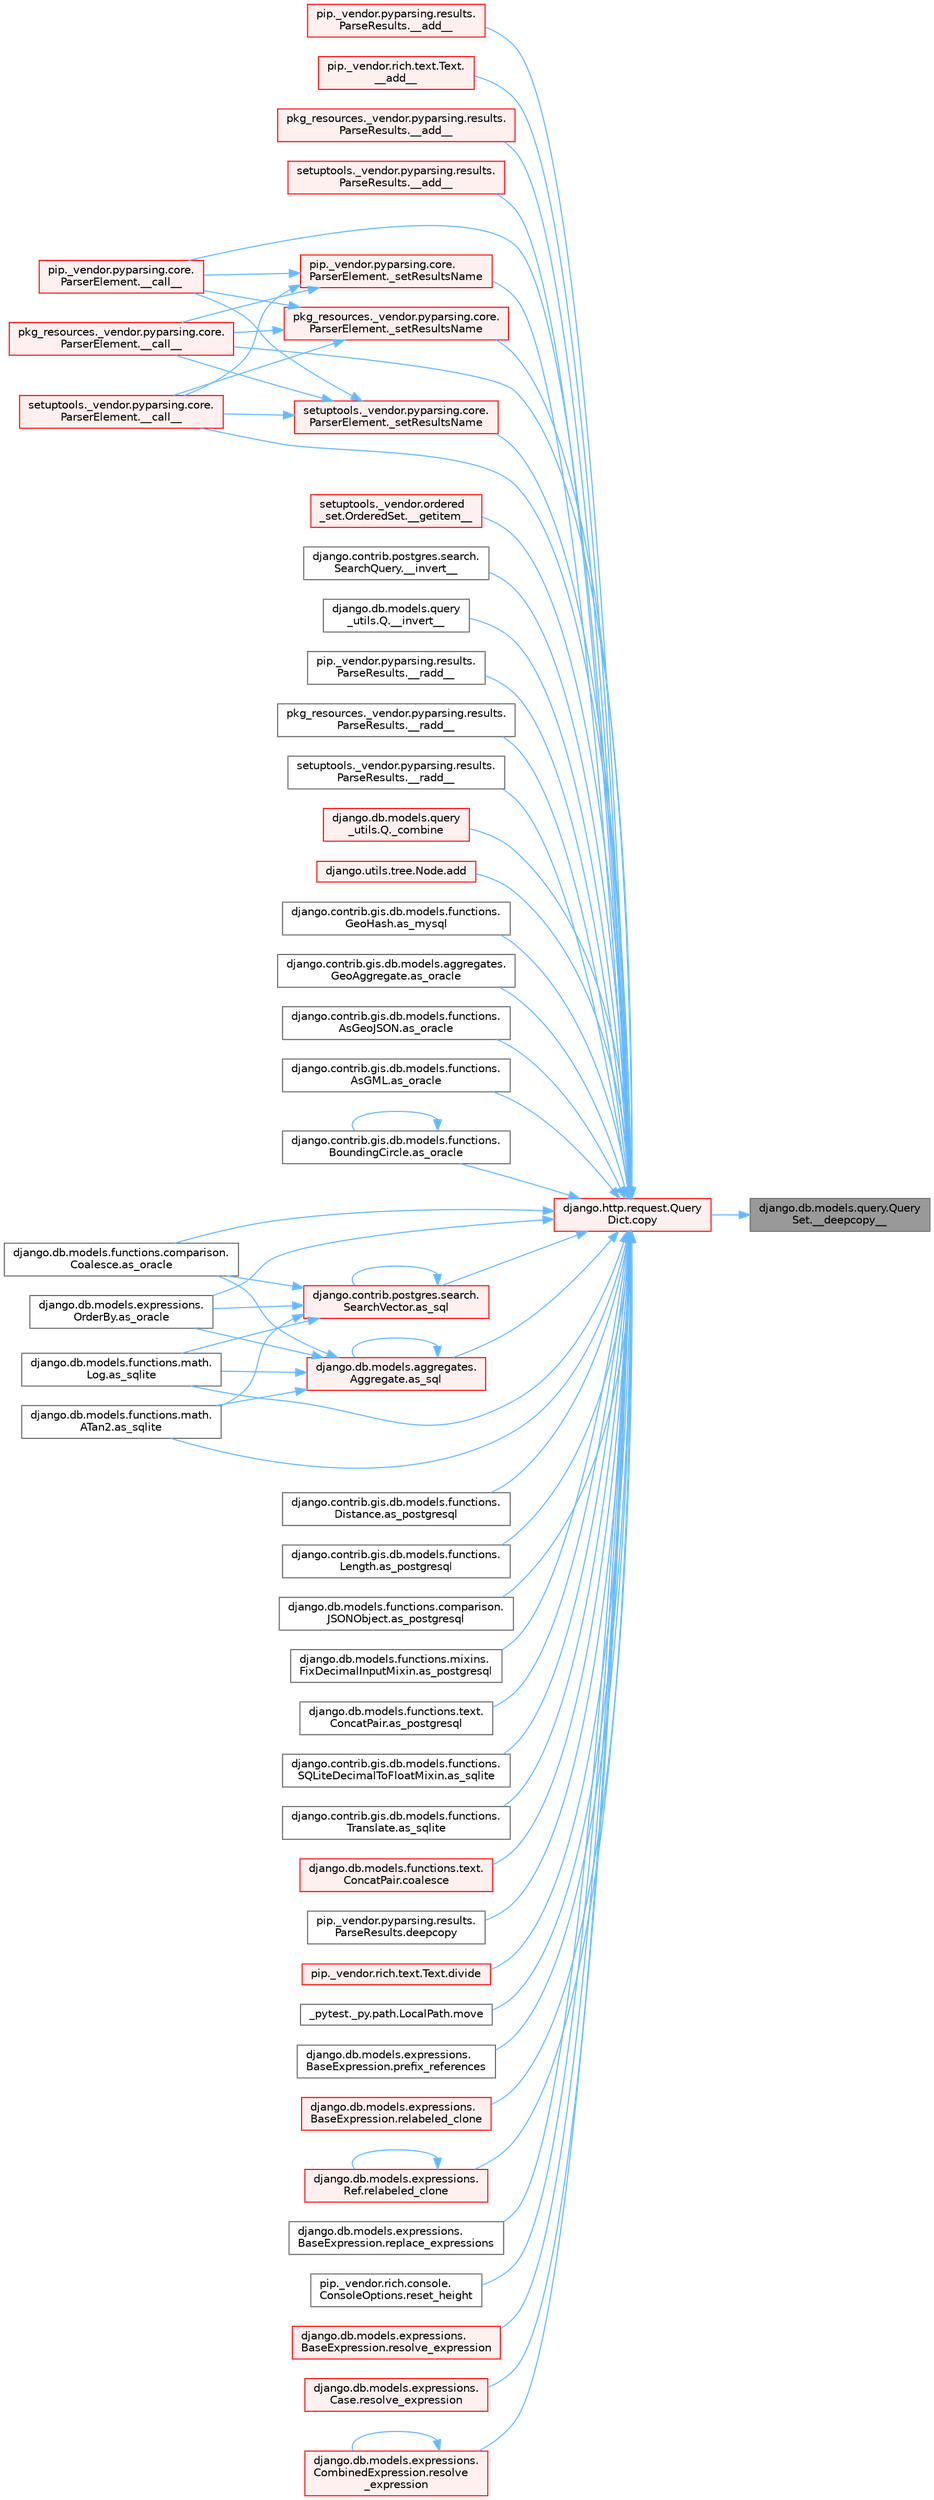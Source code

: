 digraph "django.db.models.query.QuerySet.__deepcopy__"
{
 // LATEX_PDF_SIZE
  bgcolor="transparent";
  edge [fontname=Helvetica,fontsize=10,labelfontname=Helvetica,labelfontsize=10];
  node [fontname=Helvetica,fontsize=10,shape=box,height=0.2,width=0.4];
  rankdir="RL";
  Node1 [id="Node000001",label="django.db.models.query.Query\lSet.__deepcopy__",height=0.2,width=0.4,color="gray40", fillcolor="grey60", style="filled", fontcolor="black",tooltip="PYTHON MAGIC METHODS #."];
  Node1 -> Node2 [id="edge1_Node000001_Node000002",dir="back",color="steelblue1",style="solid",tooltip=" "];
  Node2 [id="Node000002",label="django.http.request.Query\lDict.copy",height=0.2,width=0.4,color="red", fillcolor="#FFF0F0", style="filled",URL="$classdjango_1_1http_1_1request_1_1_query_dict.html#ada9e4956e62868c5587b9ffde7b358b5",tooltip=" "];
  Node2 -> Node3 [id="edge2_Node000002_Node000003",dir="back",color="steelblue1",style="solid",tooltip=" "];
  Node3 [id="Node000003",label="pip._vendor.pyparsing.results.\lParseResults.__add__",height=0.2,width=0.4,color="red", fillcolor="#FFF0F0", style="filled",URL="$classpip_1_1__vendor_1_1pyparsing_1_1results_1_1_parse_results.html#a3d042ec44a5277aec415d0527b3aa0f2",tooltip=" "];
  Node2 -> Node5 [id="edge3_Node000002_Node000005",dir="back",color="steelblue1",style="solid",tooltip=" "];
  Node5 [id="Node000005",label="pip._vendor.rich.text.Text.\l__add__",height=0.2,width=0.4,color="red", fillcolor="#FFF0F0", style="filled",URL="$classpip_1_1__vendor_1_1rich_1_1text_1_1_text.html#a53ddbcca645bcd523cc7875ede6a2691",tooltip=" "];
  Node2 -> Node6 [id="edge4_Node000002_Node000006",dir="back",color="steelblue1",style="solid",tooltip=" "];
  Node6 [id="Node000006",label="pkg_resources._vendor.pyparsing.results.\lParseResults.__add__",height=0.2,width=0.4,color="red", fillcolor="#FFF0F0", style="filled",URL="$classpkg__resources_1_1__vendor_1_1pyparsing_1_1results_1_1_parse_results.html#aac08c0df1060499bad944971ca3442b9",tooltip=" "];
  Node2 -> Node7 [id="edge5_Node000002_Node000007",dir="back",color="steelblue1",style="solid",tooltip=" "];
  Node7 [id="Node000007",label="setuptools._vendor.pyparsing.results.\lParseResults.__add__",height=0.2,width=0.4,color="red", fillcolor="#FFF0F0", style="filled",URL="$classsetuptools_1_1__vendor_1_1pyparsing_1_1results_1_1_parse_results.html#afddc4e6ba70870fb80a50fb1f12f43e3",tooltip=" "];
  Node2 -> Node8 [id="edge6_Node000002_Node000008",dir="back",color="steelblue1",style="solid",tooltip=" "];
  Node8 [id="Node000008",label="pip._vendor.pyparsing.core.\lParserElement.__call__",height=0.2,width=0.4,color="red", fillcolor="#FFF0F0", style="filled",URL="$classpip_1_1__vendor_1_1pyparsing_1_1core_1_1_parser_element.html#a2f5f22bc974026e007e59ad948002d7d",tooltip=" "];
  Node2 -> Node11 [id="edge7_Node000002_Node000011",dir="back",color="steelblue1",style="solid",tooltip=" "];
  Node11 [id="Node000011",label="pkg_resources._vendor.pyparsing.core.\lParserElement.__call__",height=0.2,width=0.4,color="red", fillcolor="#FFF0F0", style="filled",URL="$classpkg__resources_1_1__vendor_1_1pyparsing_1_1core_1_1_parser_element.html#afcbb17119d97bfa6d626db404fc46c5d",tooltip=" "];
  Node2 -> Node12 [id="edge8_Node000002_Node000012",dir="back",color="steelblue1",style="solid",tooltip=" "];
  Node12 [id="Node000012",label="setuptools._vendor.pyparsing.core.\lParserElement.__call__",height=0.2,width=0.4,color="red", fillcolor="#FFF0F0", style="filled",URL="$classsetuptools_1_1__vendor_1_1pyparsing_1_1core_1_1_parser_element.html#a28d20326a3f54e2777adc97073328291",tooltip=" "];
  Node2 -> Node13 [id="edge9_Node000002_Node000013",dir="back",color="steelblue1",style="solid",tooltip=" "];
  Node13 [id="Node000013",label="setuptools._vendor.ordered\l_set.OrderedSet.__getitem__",height=0.2,width=0.4,color="red", fillcolor="#FFF0F0", style="filled",URL="$classsetuptools_1_1__vendor_1_1ordered__set_1_1_ordered_set.html#aaa8657c0e85788ac2555cc46176b060c",tooltip=" "];
  Node2 -> Node139 [id="edge10_Node000002_Node000139",dir="back",color="steelblue1",style="solid",tooltip=" "];
  Node139 [id="Node000139",label="django.contrib.postgres.search.\lSearchQuery.__invert__",height=0.2,width=0.4,color="grey40", fillcolor="white", style="filled",URL="$classdjango_1_1contrib_1_1postgres_1_1search_1_1_search_query.html#ac6a7b74e22559ee2d0e348855bb3d42f",tooltip=" "];
  Node2 -> Node140 [id="edge11_Node000002_Node000140",dir="back",color="steelblue1",style="solid",tooltip=" "];
  Node140 [id="Node000140",label="django.db.models.query\l_utils.Q.__invert__",height=0.2,width=0.4,color="grey40", fillcolor="white", style="filled",URL="$classdjango_1_1db_1_1models_1_1query__utils_1_1_q.html#aaeda3970880cceb191cb640593f80bdf",tooltip=" "];
  Node2 -> Node141 [id="edge12_Node000002_Node000141",dir="back",color="steelblue1",style="solid",tooltip=" "];
  Node141 [id="Node000141",label="pip._vendor.pyparsing.results.\lParseResults.__radd__",height=0.2,width=0.4,color="grey40", fillcolor="white", style="filled",URL="$classpip_1_1__vendor_1_1pyparsing_1_1results_1_1_parse_results.html#afe7d2f27df6497e29cb2cfcd08d8dd40",tooltip=" "];
  Node2 -> Node142 [id="edge13_Node000002_Node000142",dir="back",color="steelblue1",style="solid",tooltip=" "];
  Node142 [id="Node000142",label="pkg_resources._vendor.pyparsing.results.\lParseResults.__radd__",height=0.2,width=0.4,color="grey40", fillcolor="white", style="filled",URL="$classpkg__resources_1_1__vendor_1_1pyparsing_1_1results_1_1_parse_results.html#a7a988886fbf5c1a9187986384e4df86a",tooltip=" "];
  Node2 -> Node143 [id="edge14_Node000002_Node000143",dir="back",color="steelblue1",style="solid",tooltip=" "];
  Node143 [id="Node000143",label="setuptools._vendor.pyparsing.results.\lParseResults.__radd__",height=0.2,width=0.4,color="grey40", fillcolor="white", style="filled",URL="$classsetuptools_1_1__vendor_1_1pyparsing_1_1results_1_1_parse_results.html#ae4ccddd5f7c4b56e755d4742bc029335",tooltip=" "];
  Node2 -> Node144 [id="edge15_Node000002_Node000144",dir="back",color="steelblue1",style="solid",tooltip=" "];
  Node144 [id="Node000144",label="django.db.models.query\l_utils.Q._combine",height=0.2,width=0.4,color="red", fillcolor="#FFF0F0", style="filled",URL="$classdjango_1_1db_1_1models_1_1query__utils_1_1_q.html#ade621b98231b73615e1aa3a726560c55",tooltip=" "];
  Node2 -> Node157 [id="edge16_Node000002_Node000157",dir="back",color="steelblue1",style="solid",tooltip=" "];
  Node157 [id="Node000157",label="pip._vendor.pyparsing.core.\lParserElement._setResultsName",height=0.2,width=0.4,color="red", fillcolor="#FFF0F0", style="filled",URL="$classpip_1_1__vendor_1_1pyparsing_1_1core_1_1_parser_element.html#a4682554ec6560cf3d1060cba60212b54",tooltip=" "];
  Node157 -> Node8 [id="edge17_Node000157_Node000008",dir="back",color="steelblue1",style="solid",tooltip=" "];
  Node157 -> Node11 [id="edge18_Node000157_Node000011",dir="back",color="steelblue1",style="solid",tooltip=" "];
  Node157 -> Node12 [id="edge19_Node000157_Node000012",dir="back",color="steelblue1",style="solid",tooltip=" "];
  Node2 -> Node161 [id="edge20_Node000002_Node000161",dir="back",color="steelblue1",style="solid",tooltip=" "];
  Node161 [id="Node000161",label="pkg_resources._vendor.pyparsing.core.\lParserElement._setResultsName",height=0.2,width=0.4,color="red", fillcolor="#FFF0F0", style="filled",URL="$classpkg__resources_1_1__vendor_1_1pyparsing_1_1core_1_1_parser_element.html#a84c9abb71474719f0beed3a171d4d031",tooltip=" "];
  Node161 -> Node8 [id="edge21_Node000161_Node000008",dir="back",color="steelblue1",style="solid",tooltip=" "];
  Node161 -> Node11 [id="edge22_Node000161_Node000011",dir="back",color="steelblue1",style="solid",tooltip=" "];
  Node161 -> Node12 [id="edge23_Node000161_Node000012",dir="back",color="steelblue1",style="solid",tooltip=" "];
  Node2 -> Node162 [id="edge24_Node000002_Node000162",dir="back",color="steelblue1",style="solid",tooltip=" "];
  Node162 [id="Node000162",label="setuptools._vendor.pyparsing.core.\lParserElement._setResultsName",height=0.2,width=0.4,color="red", fillcolor="#FFF0F0", style="filled",URL="$classsetuptools_1_1__vendor_1_1pyparsing_1_1core_1_1_parser_element.html#ad1c3dd5ac98b4103f6c2a679005e141b",tooltip=" "];
  Node162 -> Node8 [id="edge25_Node000162_Node000008",dir="back",color="steelblue1",style="solid",tooltip=" "];
  Node162 -> Node11 [id="edge26_Node000162_Node000011",dir="back",color="steelblue1",style="solid",tooltip=" "];
  Node162 -> Node12 [id="edge27_Node000162_Node000012",dir="back",color="steelblue1",style="solid",tooltip=" "];
  Node2 -> Node163 [id="edge28_Node000002_Node000163",dir="back",color="steelblue1",style="solid",tooltip=" "];
  Node163 [id="Node000163",label="django.utils.tree.Node.add",height=0.2,width=0.4,color="red", fillcolor="#FFF0F0", style="filled",URL="$classdjango_1_1utils_1_1tree_1_1_node.html#a2c883d105b5c9cfd32bff72c7469f18c",tooltip=" "];
  Node2 -> Node484 [id="edge29_Node000002_Node000484",dir="back",color="steelblue1",style="solid",tooltip=" "];
  Node484 [id="Node000484",label="django.contrib.gis.db.models.functions.\lGeoHash.as_mysql",height=0.2,width=0.4,color="grey40", fillcolor="white", style="filled",URL="$classdjango_1_1contrib_1_1gis_1_1db_1_1models_1_1functions_1_1_geo_hash.html#a68a859b5c99e8450f6a4df79ef08fd89",tooltip=" "];
  Node2 -> Node485 [id="edge30_Node000002_Node000485",dir="back",color="steelblue1",style="solid",tooltip=" "];
  Node485 [id="Node000485",label="django.contrib.gis.db.models.aggregates.\lGeoAggregate.as_oracle",height=0.2,width=0.4,color="grey40", fillcolor="white", style="filled",URL="$classdjango_1_1contrib_1_1gis_1_1db_1_1models_1_1aggregates_1_1_geo_aggregate.html#a537ce307d50a80a372c22e07a9f25fa6",tooltip=" "];
  Node2 -> Node486 [id="edge31_Node000002_Node000486",dir="back",color="steelblue1",style="solid",tooltip=" "];
  Node486 [id="Node000486",label="django.contrib.gis.db.models.functions.\lAsGeoJSON.as_oracle",height=0.2,width=0.4,color="grey40", fillcolor="white", style="filled",URL="$classdjango_1_1contrib_1_1gis_1_1db_1_1models_1_1functions_1_1_as_geo_j_s_o_n.html#ae6e5acc7a92749f69dc7b18a973ffaae",tooltip=" "];
  Node2 -> Node487 [id="edge32_Node000002_Node000487",dir="back",color="steelblue1",style="solid",tooltip=" "];
  Node487 [id="Node000487",label="django.contrib.gis.db.models.functions.\lAsGML.as_oracle",height=0.2,width=0.4,color="grey40", fillcolor="white", style="filled",URL="$classdjango_1_1contrib_1_1gis_1_1db_1_1models_1_1functions_1_1_as_g_m_l.html#a0a70238d2ad8f058ef86dbfc6e8f3566",tooltip=" "];
  Node2 -> Node488 [id="edge33_Node000002_Node000488",dir="back",color="steelblue1",style="solid",tooltip=" "];
  Node488 [id="Node000488",label="django.contrib.gis.db.models.functions.\lBoundingCircle.as_oracle",height=0.2,width=0.4,color="grey40", fillcolor="white", style="filled",URL="$classdjango_1_1contrib_1_1gis_1_1db_1_1models_1_1functions_1_1_bounding_circle.html#a63203e27009441455a424b3a41593cd6",tooltip=" "];
  Node488 -> Node488 [id="edge34_Node000488_Node000488",dir="back",color="steelblue1",style="solid",tooltip=" "];
  Node2 -> Node489 [id="edge35_Node000002_Node000489",dir="back",color="steelblue1",style="solid",tooltip=" "];
  Node489 [id="Node000489",label="django.db.models.expressions.\lOrderBy.as_oracle",height=0.2,width=0.4,color="grey40", fillcolor="white", style="filled",URL="$classdjango_1_1db_1_1models_1_1expressions_1_1_order_by.html#af9b6ede9b0df85d6bcf54f983b3a8f6a",tooltip=" "];
  Node2 -> Node490 [id="edge36_Node000002_Node000490",dir="back",color="steelblue1",style="solid",tooltip=" "];
  Node490 [id="Node000490",label="django.db.models.functions.comparison.\lCoalesce.as_oracle",height=0.2,width=0.4,color="grey40", fillcolor="white", style="filled",URL="$classdjango_1_1db_1_1models_1_1functions_1_1comparison_1_1_coalesce.html#a1bbeea180ef3ef4d8ba5d51d33d6ef85",tooltip=" "];
  Node2 -> Node491 [id="edge37_Node000002_Node000491",dir="back",color="steelblue1",style="solid",tooltip=" "];
  Node491 [id="Node000491",label="django.contrib.gis.db.models.functions.\lDistance.as_postgresql",height=0.2,width=0.4,color="grey40", fillcolor="white", style="filled",URL="$classdjango_1_1contrib_1_1gis_1_1db_1_1models_1_1functions_1_1_distance.html#aa3844ad184f636fc69dec6e4ec51bce5",tooltip=" "];
  Node2 -> Node492 [id="edge38_Node000002_Node000492",dir="back",color="steelblue1",style="solid",tooltip=" "];
  Node492 [id="Node000492",label="django.contrib.gis.db.models.functions.\lLength.as_postgresql",height=0.2,width=0.4,color="grey40", fillcolor="white", style="filled",URL="$classdjango_1_1contrib_1_1gis_1_1db_1_1models_1_1functions_1_1_length.html#a32b7fc6b989a562d19b2ef3ea8a4d5aa",tooltip=" "];
  Node2 -> Node493 [id="edge39_Node000002_Node000493",dir="back",color="steelblue1",style="solid",tooltip=" "];
  Node493 [id="Node000493",label="django.db.models.functions.comparison.\lJSONObject.as_postgresql",height=0.2,width=0.4,color="grey40", fillcolor="white", style="filled",URL="$classdjango_1_1db_1_1models_1_1functions_1_1comparison_1_1_j_s_o_n_object.html#a43063faf2ecdd6c9dd3b5cae48336fac",tooltip=" "];
  Node2 -> Node494 [id="edge40_Node000002_Node000494",dir="back",color="steelblue1",style="solid",tooltip=" "];
  Node494 [id="Node000494",label="django.db.models.functions.mixins.\lFixDecimalInputMixin.as_postgresql",height=0.2,width=0.4,color="grey40", fillcolor="white", style="filled",URL="$classdjango_1_1db_1_1models_1_1functions_1_1mixins_1_1_fix_decimal_input_mixin.html#a064b38a679e55776f87518bc24a2f4a0",tooltip=" "];
  Node2 -> Node495 [id="edge41_Node000002_Node000495",dir="back",color="steelblue1",style="solid",tooltip=" "];
  Node495 [id="Node000495",label="django.db.models.functions.text.\lConcatPair.as_postgresql",height=0.2,width=0.4,color="grey40", fillcolor="white", style="filled",URL="$classdjango_1_1db_1_1models_1_1functions_1_1text_1_1_concat_pair.html#a8880d9c18439ef9091fa52b5121689db",tooltip=" "];
  Node2 -> Node496 [id="edge42_Node000002_Node000496",dir="back",color="steelblue1",style="solid",tooltip=" "];
  Node496 [id="Node000496",label="django.contrib.postgres.search.\lSearchVector.as_sql",height=0.2,width=0.4,color="red", fillcolor="#FFF0F0", style="filled",URL="$classdjango_1_1contrib_1_1postgres_1_1search_1_1_search_vector.html#a05812851011102db0b0966e4853bb77a",tooltip=" "];
  Node496 -> Node489 [id="edge43_Node000496_Node000489",dir="back",color="steelblue1",style="solid",tooltip=" "];
  Node496 -> Node490 [id="edge44_Node000496_Node000490",dir="back",color="steelblue1",style="solid",tooltip=" "];
  Node496 -> Node496 [id="edge45_Node000496_Node000496",dir="back",color="steelblue1",style="solid",tooltip=" "];
  Node496 -> Node513 [id="edge46_Node000496_Node000513",dir="back",color="steelblue1",style="solid",tooltip=" "];
  Node513 [id="Node000513",label="django.db.models.functions.math.\lATan2.as_sqlite",height=0.2,width=0.4,color="grey40", fillcolor="white", style="filled",URL="$classdjango_1_1db_1_1models_1_1functions_1_1math_1_1_a_tan2.html#ac343d11000341dfc431de19f416ea4b6",tooltip=" "];
  Node496 -> Node514 [id="edge47_Node000496_Node000514",dir="back",color="steelblue1",style="solid",tooltip=" "];
  Node514 [id="Node000514",label="django.db.models.functions.math.\lLog.as_sqlite",height=0.2,width=0.4,color="grey40", fillcolor="white", style="filled",URL="$classdjango_1_1db_1_1models_1_1functions_1_1math_1_1_log.html#afcc146563033738d87dd1dc17d005111",tooltip=" "];
  Node2 -> Node523 [id="edge48_Node000002_Node000523",dir="back",color="steelblue1",style="solid",tooltip=" "];
  Node523 [id="Node000523",label="django.db.models.aggregates.\lAggregate.as_sql",height=0.2,width=0.4,color="red", fillcolor="#FFF0F0", style="filled",URL="$classdjango_1_1db_1_1models_1_1aggregates_1_1_aggregate.html#aeb213202f480fabf5956d513efab08d6",tooltip=" "];
  Node523 -> Node489 [id="edge49_Node000523_Node000489",dir="back",color="steelblue1",style="solid",tooltip=" "];
  Node523 -> Node490 [id="edge50_Node000523_Node000490",dir="back",color="steelblue1",style="solid",tooltip=" "];
  Node523 -> Node523 [id="edge51_Node000523_Node000523",dir="back",color="steelblue1",style="solid",tooltip=" "];
  Node523 -> Node513 [id="edge52_Node000523_Node000513",dir="back",color="steelblue1",style="solid",tooltip=" "];
  Node523 -> Node514 [id="edge53_Node000523_Node000514",dir="back",color="steelblue1",style="solid",tooltip=" "];
  Node2 -> Node524 [id="edge54_Node000002_Node000524",dir="back",color="steelblue1",style="solid",tooltip=" "];
  Node524 [id="Node000524",label="django.contrib.gis.db.models.functions.\lSQLiteDecimalToFloatMixin.as_sqlite",height=0.2,width=0.4,color="grey40", fillcolor="white", style="filled",URL="$classdjango_1_1contrib_1_1gis_1_1db_1_1models_1_1functions_1_1_s_q_lite_decimal_to_float_mixin.html#a81cb088d1d2ec14ec886090dc7a8d837",tooltip=" "];
  Node2 -> Node525 [id="edge55_Node000002_Node000525",dir="back",color="steelblue1",style="solid",tooltip=" "];
  Node525 [id="Node000525",label="django.contrib.gis.db.models.functions.\lTranslate.as_sqlite",height=0.2,width=0.4,color="grey40", fillcolor="white", style="filled",URL="$classdjango_1_1contrib_1_1gis_1_1db_1_1models_1_1functions_1_1_translate.html#affb203af954caae1005ba723fcb3e2a4",tooltip=" "];
  Node2 -> Node513 [id="edge56_Node000002_Node000513",dir="back",color="steelblue1",style="solid",tooltip=" "];
  Node2 -> Node514 [id="edge57_Node000002_Node000514",dir="back",color="steelblue1",style="solid",tooltip=" "];
  Node2 -> Node526 [id="edge58_Node000002_Node000526",dir="back",color="steelblue1",style="solid",tooltip=" "];
  Node526 [id="Node000526",label="django.db.models.functions.text.\lConcatPair.coalesce",height=0.2,width=0.4,color="red", fillcolor="#FFF0F0", style="filled",URL="$classdjango_1_1db_1_1models_1_1functions_1_1text_1_1_concat_pair.html#a0db21e692942ec3668ea8be83e6914e1",tooltip=" "];
  Node2 -> Node528 [id="edge59_Node000002_Node000528",dir="back",color="steelblue1",style="solid",tooltip=" "];
  Node528 [id="Node000528",label="pip._vendor.pyparsing.results.\lParseResults.deepcopy",height=0.2,width=0.4,color="grey40", fillcolor="white", style="filled",URL="$classpip_1_1__vendor_1_1pyparsing_1_1results_1_1_parse_results.html#adabe58287f8001ce7e5eb94594c0f4c8",tooltip=" "];
  Node2 -> Node529 [id="edge60_Node000002_Node000529",dir="back",color="steelblue1",style="solid",tooltip=" "];
  Node529 [id="Node000529",label="pip._vendor.rich.text.Text.divide",height=0.2,width=0.4,color="red", fillcolor="#FFF0F0", style="filled",URL="$classpip_1_1__vendor_1_1rich_1_1text_1_1_text.html#a07dc70deb29ea374cfff03489995bcac",tooltip=" "];
  Node2 -> Node336 [id="edge61_Node000002_Node000336",dir="back",color="steelblue1",style="solid",tooltip=" "];
  Node336 [id="Node000336",label="_pytest._py.path.LocalPath.move",height=0.2,width=0.4,color="grey40", fillcolor="white", style="filled",URL="$class__pytest_1_1__py_1_1path_1_1_local_path.html#aa422ed3e93248c07445d217b72c0bf28",tooltip=" "];
  Node2 -> Node573 [id="edge62_Node000002_Node000573",dir="back",color="steelblue1",style="solid",tooltip=" "];
  Node573 [id="Node000573",label="django.db.models.expressions.\lBaseExpression.prefix_references",height=0.2,width=0.4,color="grey40", fillcolor="white", style="filled",URL="$classdjango_1_1db_1_1models_1_1expressions_1_1_base_expression.html#a9bc121f5809267eae0de9031ef27c854",tooltip=" "];
  Node2 -> Node574 [id="edge63_Node000002_Node000574",dir="back",color="steelblue1",style="solid",tooltip=" "];
  Node574 [id="Node000574",label="django.db.models.expressions.\lBaseExpression.relabeled_clone",height=0.2,width=0.4,color="red", fillcolor="#FFF0F0", style="filled",URL="$classdjango_1_1db_1_1models_1_1expressions_1_1_base_expression.html#a9ab1678dec9695e3a5afc9cc18b4a9f7",tooltip=" "];
  Node2 -> Node575 [id="edge64_Node000002_Node000575",dir="back",color="steelblue1",style="solid",tooltip=" "];
  Node575 [id="Node000575",label="django.db.models.expressions.\lRef.relabeled_clone",height=0.2,width=0.4,color="red", fillcolor="#FFF0F0", style="filled",URL="$classdjango_1_1db_1_1models_1_1expressions_1_1_ref.html#acd0e62d444712c98fac919102ed5c77b",tooltip=" "];
  Node575 -> Node575 [id="edge65_Node000575_Node000575",dir="back",color="steelblue1",style="solid",tooltip=" "];
  Node2 -> Node576 [id="edge66_Node000002_Node000576",dir="back",color="steelblue1",style="solid",tooltip=" "];
  Node576 [id="Node000576",label="django.db.models.expressions.\lBaseExpression.replace_expressions",height=0.2,width=0.4,color="grey40", fillcolor="white", style="filled",URL="$classdjango_1_1db_1_1models_1_1expressions_1_1_base_expression.html#abd44563bb836ae57b2b9ebe2a58300df",tooltip=" "];
  Node2 -> Node577 [id="edge67_Node000002_Node000577",dir="back",color="steelblue1",style="solid",tooltip=" "];
  Node577 [id="Node000577",label="pip._vendor.rich.console.\lConsoleOptions.reset_height",height=0.2,width=0.4,color="grey40", fillcolor="white", style="filled",URL="$classpip_1_1__vendor_1_1rich_1_1console_1_1_console_options.html#a61d85a93b4f26c4dc726f09dd637490c",tooltip=" "];
  Node2 -> Node578 [id="edge68_Node000002_Node000578",dir="back",color="steelblue1",style="solid",tooltip=" "];
  Node578 [id="Node000578",label="django.db.models.expressions.\lBaseExpression.resolve_expression",height=0.2,width=0.4,color="red", fillcolor="#FFF0F0", style="filled",URL="$classdjango_1_1db_1_1models_1_1expressions_1_1_base_expression.html#a38c470f127d1b9a72293ca0d3090ba41",tooltip=" "];
  Node2 -> Node579 [id="edge69_Node000002_Node000579",dir="back",color="steelblue1",style="solid",tooltip=" "];
  Node579 [id="Node000579",label="django.db.models.expressions.\lCase.resolve_expression",height=0.2,width=0.4,color="red", fillcolor="#FFF0F0", style="filled",URL="$classdjango_1_1db_1_1models_1_1expressions_1_1_case.html#a3092a4df59afe0431d4420f467ef417d",tooltip=" "];
  Node2 -> Node580 [id="edge70_Node000002_Node000580",dir="back",color="steelblue1",style="solid",tooltip=" "];
  Node580 [id="Node000580",label="django.db.models.expressions.\lCombinedExpression.resolve\l_expression",height=0.2,width=0.4,color="red", fillcolor="#FFF0F0", style="filled",URL="$classdjango_1_1db_1_1models_1_1expressions_1_1_combined_expression.html#af3610d0383a66425101884fa4abaac13",tooltip=" "];
  Node580 -> Node580 [id="edge71_Node000580_Node000580",dir="back",color="steelblue1",style="solid",tooltip=" "];
}
